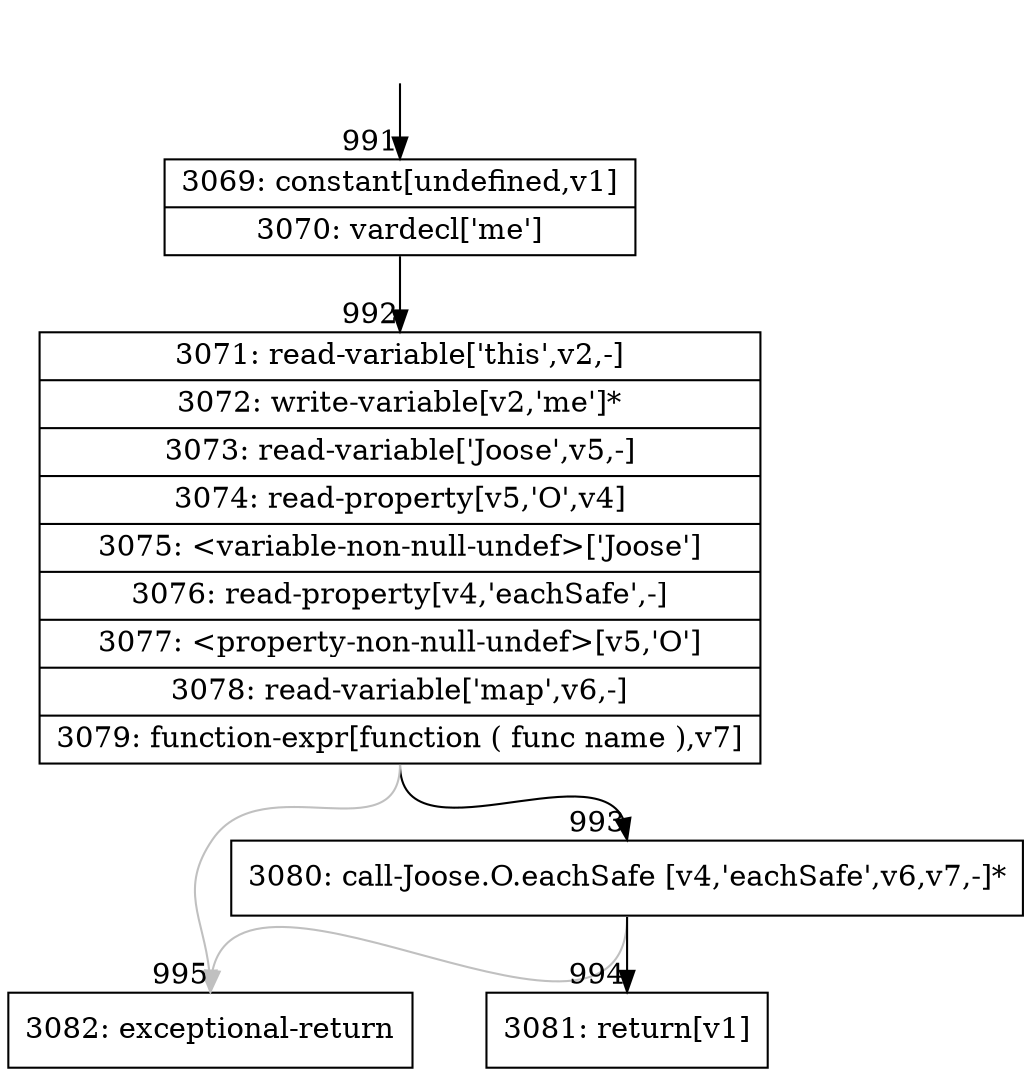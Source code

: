 digraph {
rankdir="TD"
BB_entry116[shape=none,label=""];
BB_entry116 -> BB991 [tailport=s, headport=n, headlabel="    991"]
BB991 [shape=record label="{3069: constant[undefined,v1]|3070: vardecl['me']}" ] 
BB991 -> BB992 [tailport=s, headport=n, headlabel="      992"]
BB992 [shape=record label="{3071: read-variable['this',v2,-]|3072: write-variable[v2,'me']*|3073: read-variable['Joose',v5,-]|3074: read-property[v5,'O',v4]|3075: \<variable-non-null-undef\>['Joose']|3076: read-property[v4,'eachSafe',-]|3077: \<property-non-null-undef\>[v5,'O']|3078: read-variable['map',v6,-]|3079: function-expr[function ( func name ),v7]}" ] 
BB992 -> BB993 [tailport=s, headport=n, headlabel="      993"]
BB992 -> BB995 [tailport=s, headport=n, color=gray, headlabel="      995"]
BB993 [shape=record label="{3080: call-Joose.O.eachSafe [v4,'eachSafe',v6,v7,-]*}" ] 
BB993 -> BB994 [tailport=s, headport=n, headlabel="      994"]
BB993 -> BB995 [tailport=s, headport=n, color=gray]
BB994 [shape=record label="{3081: return[v1]}" ] 
BB995 [shape=record label="{3082: exceptional-return}" ] 
//#$~ 1148
}
